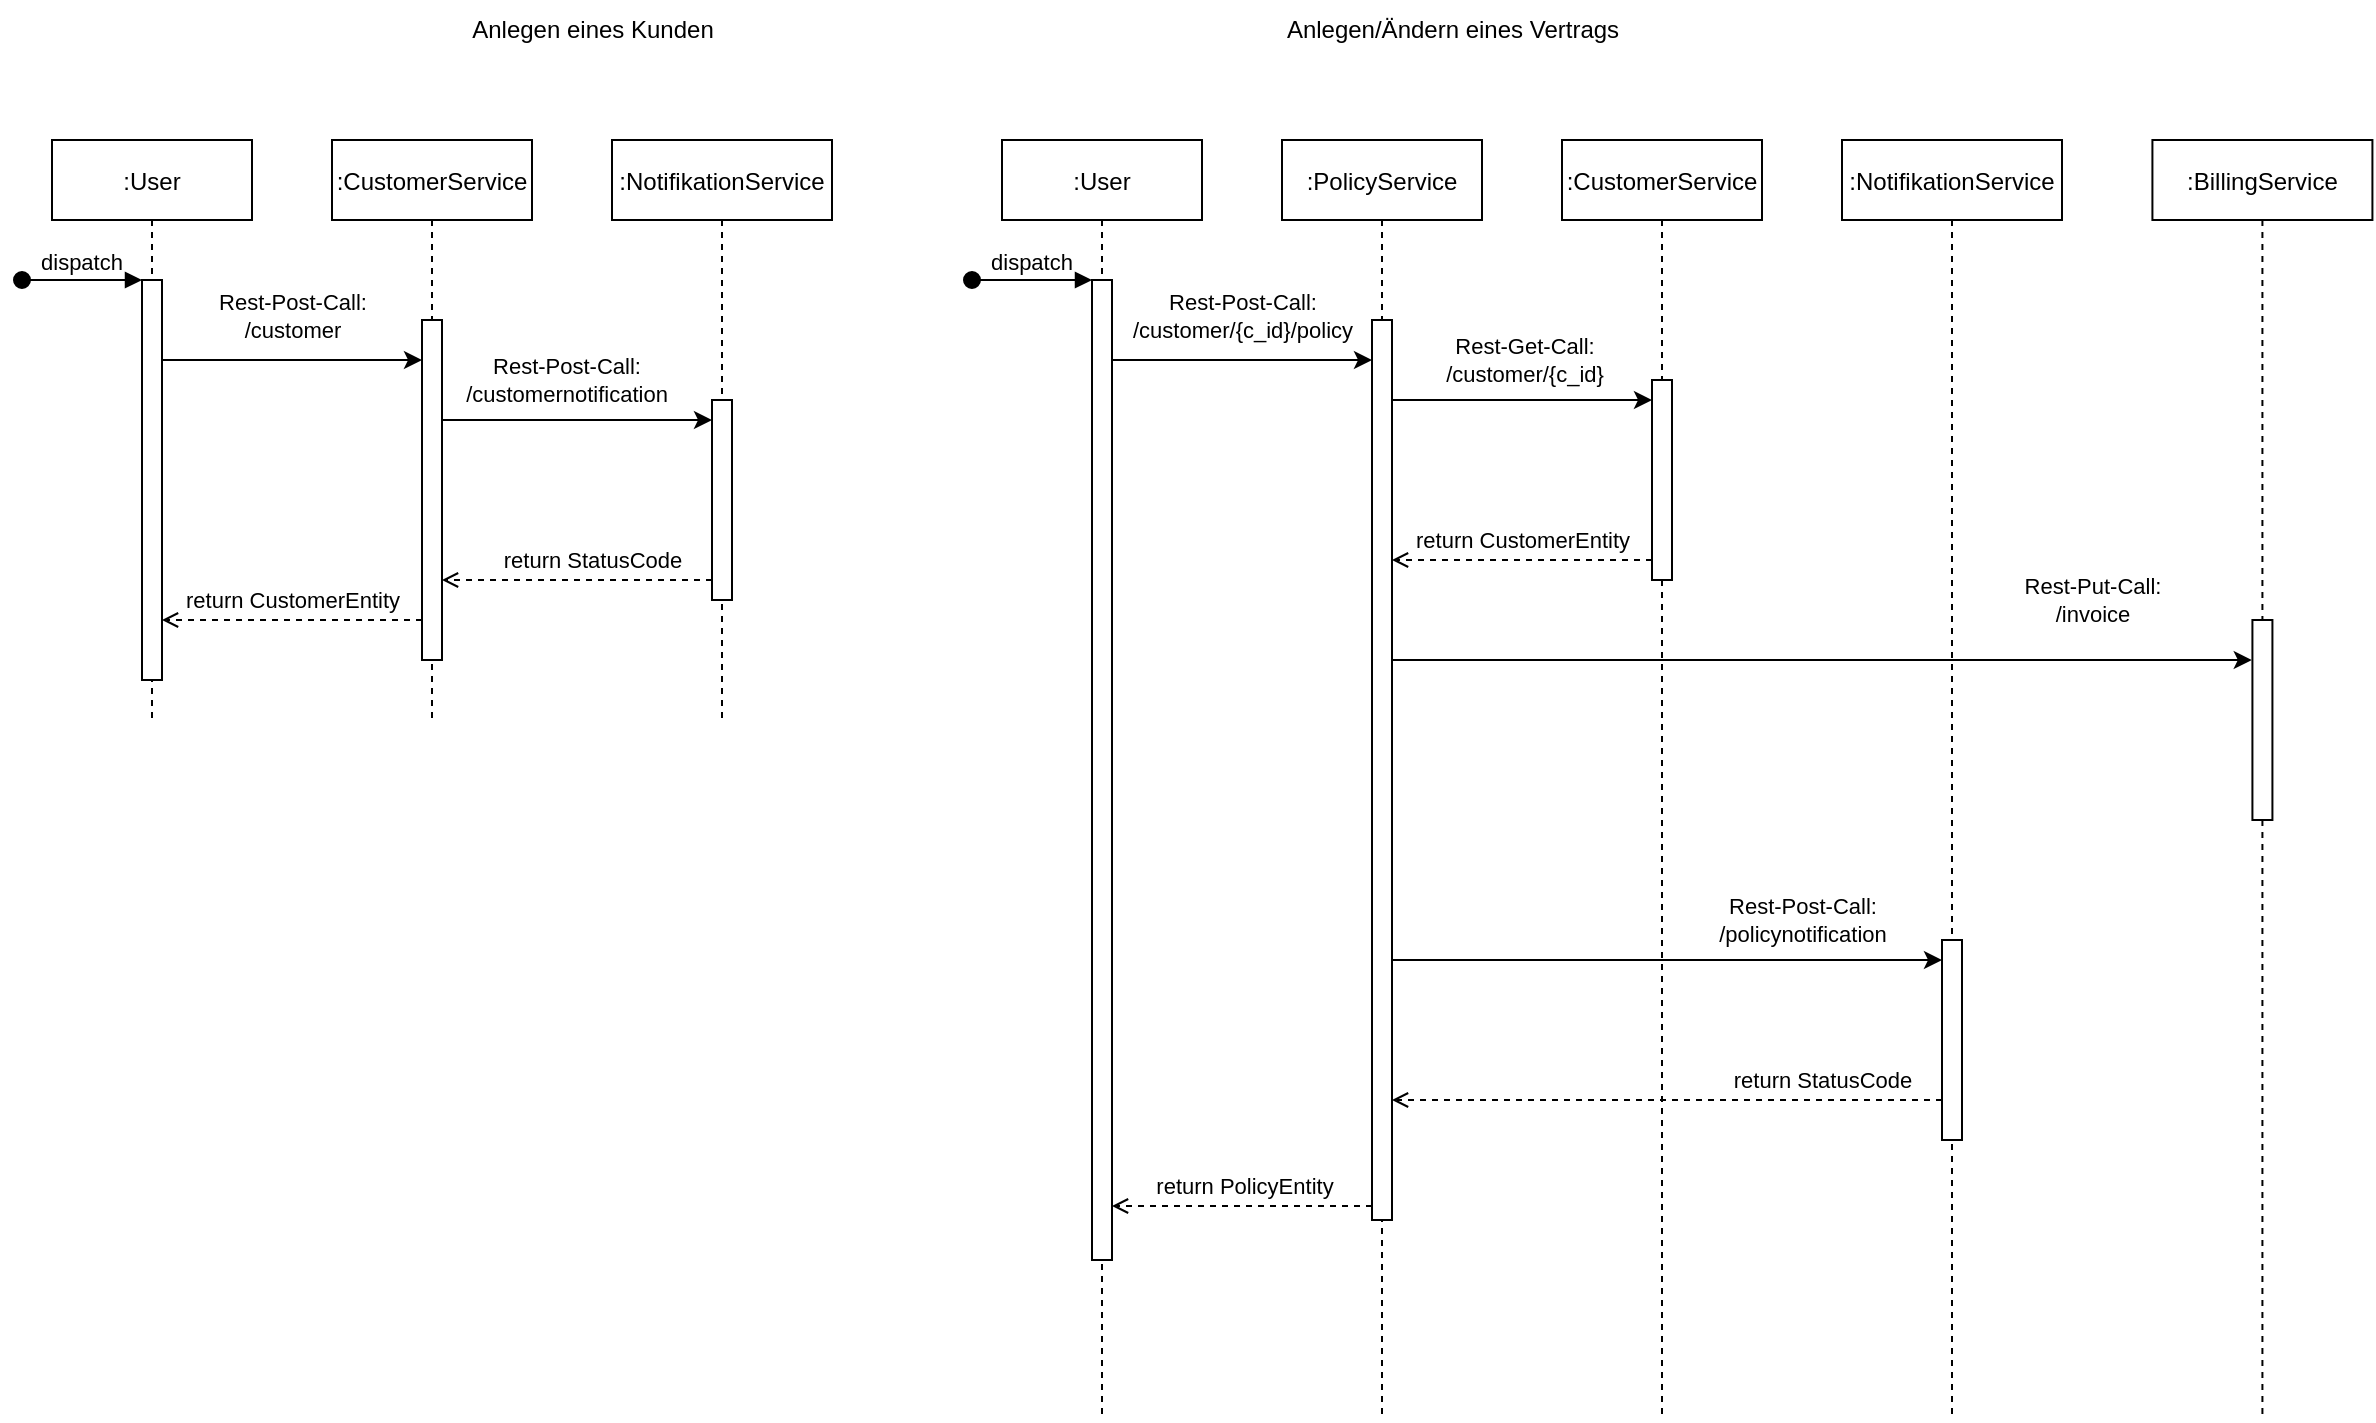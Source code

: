 <mxfile>
    <diagram id="kgpKYQtTHZ0yAKxKKP6v" name="Page-1">
        <mxGraphModel dx="1629" dy="714" grid="1" gridSize="10" guides="1" tooltips="1" connect="1" arrows="1" fold="1" page="1" pageScale="1" pageWidth="850" pageHeight="1100" math="0" shadow="0">
            <root>
                <mxCell id="0"/>
                <mxCell id="1" parent="0"/>
                <mxCell id="3nuBFxr9cyL0pnOWT2aG-1" value=":User" style="shape=umlLifeline;perimeter=lifelinePerimeter;container=1;collapsible=0;recursiveResize=0;rounded=0;shadow=0;strokeWidth=1;" parent="1" vertex="1">
                    <mxGeometry x="60" y="80" width="100" height="290" as="geometry"/>
                </mxCell>
                <mxCell id="3nuBFxr9cyL0pnOWT2aG-2" value="" style="points=[];perimeter=orthogonalPerimeter;rounded=0;shadow=0;strokeWidth=1;" parent="3nuBFxr9cyL0pnOWT2aG-1" vertex="1">
                    <mxGeometry x="45" y="70" width="10" height="200" as="geometry"/>
                </mxCell>
                <mxCell id="3nuBFxr9cyL0pnOWT2aG-3" value="dispatch" style="verticalAlign=bottom;startArrow=oval;endArrow=block;startSize=8;shadow=0;strokeWidth=1;" parent="3nuBFxr9cyL0pnOWT2aG-1" target="3nuBFxr9cyL0pnOWT2aG-2" edge="1">
                    <mxGeometry relative="1" as="geometry">
                        <mxPoint x="-15" y="70" as="sourcePoint"/>
                    </mxGeometry>
                </mxCell>
                <mxCell id="Gh8mynFa8VvWBVUGiOve-1" value=":CustomerService" style="shape=umlLifeline;perimeter=lifelinePerimeter;container=1;collapsible=0;recursiveResize=0;rounded=0;shadow=0;strokeWidth=1;" parent="1" vertex="1">
                    <mxGeometry x="200" y="80" width="100" height="290" as="geometry"/>
                </mxCell>
                <mxCell id="Gh8mynFa8VvWBVUGiOve-5" value="" style="points=[];perimeter=orthogonalPerimeter;rounded=0;shadow=0;strokeWidth=1;" parent="Gh8mynFa8VvWBVUGiOve-1" vertex="1">
                    <mxGeometry x="45" y="90" width="10" height="170" as="geometry"/>
                </mxCell>
                <mxCell id="Gh8mynFa8VvWBVUGiOve-3" value="Anlegen eines Kunden" style="text;html=1;align=center;verticalAlign=middle;resizable=0;points=[];autosize=1;strokeColor=none;fillColor=none;" parent="1" vertex="1">
                    <mxGeometry x="260" y="10" width="140" height="30" as="geometry"/>
                </mxCell>
                <mxCell id="Gh8mynFa8VvWBVUGiOve-4" value=":NotifikationService" style="shape=umlLifeline;perimeter=lifelinePerimeter;container=1;collapsible=0;recursiveResize=0;rounded=0;shadow=0;strokeWidth=1;" parent="1" vertex="1">
                    <mxGeometry x="340" y="80" width="110" height="290" as="geometry"/>
                </mxCell>
                <mxCell id="Gh8mynFa8VvWBVUGiOve-14" value="" style="points=[];perimeter=orthogonalPerimeter;rounded=0;shadow=0;strokeWidth=1;" parent="Gh8mynFa8VvWBVUGiOve-4" vertex="1">
                    <mxGeometry x="50" y="130" width="10" height="100" as="geometry"/>
                </mxCell>
                <mxCell id="Gh8mynFa8VvWBVUGiOve-6" style="edgeStyle=orthogonalEdgeStyle;rounded=0;orthogonalLoop=1;jettySize=auto;html=1;" parent="1" source="3nuBFxr9cyL0pnOWT2aG-2" target="Gh8mynFa8VvWBVUGiOve-5" edge="1">
                    <mxGeometry relative="1" as="geometry">
                        <Array as="points">
                            <mxPoint x="180" y="190"/>
                            <mxPoint x="180" y="190"/>
                        </Array>
                    </mxGeometry>
                </mxCell>
                <mxCell id="Gh8mynFa8VvWBVUGiOve-7" value="Rest-Post-Call:&lt;br&gt;/customer" style="edgeLabel;html=1;align=center;verticalAlign=middle;resizable=0;points=[];" parent="Gh8mynFa8VvWBVUGiOve-6" vertex="1" connectable="0">
                    <mxGeometry x="0.197" y="2" relative="1" as="geometry">
                        <mxPoint x="-13" y="-20" as="offset"/>
                    </mxGeometry>
                </mxCell>
                <mxCell id="Gh8mynFa8VvWBVUGiOve-10" style="edgeStyle=orthogonalEdgeStyle;rounded=0;orthogonalLoop=1;jettySize=auto;html=1;dashed=1;endArrow=open;endFill=0;" parent="1" source="Gh8mynFa8VvWBVUGiOve-5" target="3nuBFxr9cyL0pnOWT2aG-2" edge="1">
                    <mxGeometry relative="1" as="geometry">
                        <Array as="points">
                            <mxPoint x="170" y="320"/>
                            <mxPoint x="170" y="320"/>
                        </Array>
                    </mxGeometry>
                </mxCell>
                <mxCell id="Gh8mynFa8VvWBVUGiOve-42" value="return CustomerEntity" style="edgeLabel;html=1;align=center;verticalAlign=middle;resizable=0;points=[];" parent="Gh8mynFa8VvWBVUGiOve-10" vertex="1" connectable="0">
                    <mxGeometry x="0.336" y="-1" relative="1" as="geometry">
                        <mxPoint x="22" y="-9" as="offset"/>
                    </mxGeometry>
                </mxCell>
                <mxCell id="Gh8mynFa8VvWBVUGiOve-15" style="edgeStyle=orthogonalEdgeStyle;rounded=0;orthogonalLoop=1;jettySize=auto;html=1;" parent="1" target="Gh8mynFa8VvWBVUGiOve-14" edge="1">
                    <mxGeometry relative="1" as="geometry">
                        <mxPoint x="255" y="210" as="sourcePoint"/>
                        <Array as="points">
                            <mxPoint x="390" y="220"/>
                            <mxPoint x="390" y="220"/>
                        </Array>
                    </mxGeometry>
                </mxCell>
                <mxCell id="Gh8mynFa8VvWBVUGiOve-16" value="Rest-Post-Call:&lt;br style=&quot;border-color: var(--border-color);&quot;&gt;/customernotification" style="edgeLabel;html=1;align=center;verticalAlign=middle;resizable=0;points=[];" parent="Gh8mynFa8VvWBVUGiOve-15" vertex="1" connectable="0">
                    <mxGeometry x="0.409" y="1" relative="1" as="geometry">
                        <mxPoint x="-30" y="-19" as="offset"/>
                    </mxGeometry>
                </mxCell>
                <mxCell id="Gh8mynFa8VvWBVUGiOve-17" style="edgeStyle=orthogonalEdgeStyle;rounded=0;orthogonalLoop=1;jettySize=auto;html=1;dashed=1;endArrow=open;endFill=0;" parent="1" source="Gh8mynFa8VvWBVUGiOve-14" target="Gh8mynFa8VvWBVUGiOve-5" edge="1">
                    <mxGeometry relative="1" as="geometry">
                        <mxPoint x="255" y="260" as="targetPoint"/>
                        <Array as="points">
                            <mxPoint x="320" y="300"/>
                            <mxPoint x="320" y="300"/>
                        </Array>
                    </mxGeometry>
                </mxCell>
                <mxCell id="Gh8mynFa8VvWBVUGiOve-19" value="return StatusCode" style="edgeLabel;html=1;align=center;verticalAlign=middle;resizable=0;points=[];" parent="Gh8mynFa8VvWBVUGiOve-17" vertex="1" connectable="0">
                    <mxGeometry x="-0.188" relative="1" as="geometry">
                        <mxPoint x="-5" y="-10" as="offset"/>
                    </mxGeometry>
                </mxCell>
                <mxCell id="Gh8mynFa8VvWBVUGiOve-20" value=":User" style="shape=umlLifeline;perimeter=lifelinePerimeter;container=1;collapsible=0;recursiveResize=0;rounded=0;shadow=0;strokeWidth=1;" parent="1" vertex="1">
                    <mxGeometry x="535" y="80" width="100" height="640" as="geometry"/>
                </mxCell>
                <mxCell id="Gh8mynFa8VvWBVUGiOve-21" value="" style="points=[];perimeter=orthogonalPerimeter;rounded=0;shadow=0;strokeWidth=1;" parent="Gh8mynFa8VvWBVUGiOve-20" vertex="1">
                    <mxGeometry x="45" y="70" width="10" height="490" as="geometry"/>
                </mxCell>
                <mxCell id="Gh8mynFa8VvWBVUGiOve-22" value="dispatch" style="verticalAlign=bottom;startArrow=oval;endArrow=block;startSize=8;shadow=0;strokeWidth=1;" parent="Gh8mynFa8VvWBVUGiOve-20" target="Gh8mynFa8VvWBVUGiOve-21" edge="1">
                    <mxGeometry relative="1" as="geometry">
                        <mxPoint x="-15" y="70" as="sourcePoint"/>
                    </mxGeometry>
                </mxCell>
                <mxCell id="Gh8mynFa8VvWBVUGiOve-23" value=":PolicyService" style="shape=umlLifeline;perimeter=lifelinePerimeter;container=1;collapsible=0;recursiveResize=0;rounded=0;shadow=0;strokeWidth=1;" parent="1" vertex="1">
                    <mxGeometry x="675" y="80" width="100" height="640" as="geometry"/>
                </mxCell>
                <mxCell id="Gh8mynFa8VvWBVUGiOve-24" value="" style="points=[];perimeter=orthogonalPerimeter;rounded=0;shadow=0;strokeWidth=1;" parent="Gh8mynFa8VvWBVUGiOve-23" vertex="1">
                    <mxGeometry x="45" y="90" width="10" height="450" as="geometry"/>
                </mxCell>
                <mxCell id="Gh8mynFa8VvWBVUGiOve-25" value=":CustomerService" style="shape=umlLifeline;perimeter=lifelinePerimeter;container=1;collapsible=0;recursiveResize=0;rounded=0;shadow=0;strokeWidth=1;" parent="1" vertex="1">
                    <mxGeometry x="815" y="80" width="100" height="640" as="geometry"/>
                </mxCell>
                <mxCell id="Gh8mynFa8VvWBVUGiOve-26" value="" style="points=[];perimeter=orthogonalPerimeter;rounded=0;shadow=0;strokeWidth=1;" parent="Gh8mynFa8VvWBVUGiOve-25" vertex="1">
                    <mxGeometry x="45" y="120" width="10" height="100" as="geometry"/>
                </mxCell>
                <mxCell id="Gh8mynFa8VvWBVUGiOve-27" value="Anlegen/Ändern eines Vertrags" style="text;html=1;align=center;verticalAlign=middle;resizable=0;points=[];autosize=1;strokeColor=none;fillColor=none;" parent="1" vertex="1">
                    <mxGeometry x="665" y="10" width="190" height="30" as="geometry"/>
                </mxCell>
                <mxCell id="Gh8mynFa8VvWBVUGiOve-28" value=":NotifikationService" style="shape=umlLifeline;perimeter=lifelinePerimeter;container=1;collapsible=0;recursiveResize=0;rounded=0;shadow=0;strokeWidth=1;" parent="1" vertex="1">
                    <mxGeometry x="955" y="80" width="110" height="640" as="geometry"/>
                </mxCell>
                <mxCell id="Gh8mynFa8VvWBVUGiOve-29" value="" style="points=[];perimeter=orthogonalPerimeter;rounded=0;shadow=0;strokeWidth=1;" parent="Gh8mynFa8VvWBVUGiOve-28" vertex="1">
                    <mxGeometry x="50" y="400" width="10" height="100" as="geometry"/>
                </mxCell>
                <mxCell id="Gh8mynFa8VvWBVUGiOve-30" style="edgeStyle=orthogonalEdgeStyle;rounded=0;orthogonalLoop=1;jettySize=auto;html=1;" parent="1" source="Gh8mynFa8VvWBVUGiOve-21" target="Gh8mynFa8VvWBVUGiOve-24" edge="1">
                    <mxGeometry relative="1" as="geometry">
                        <Array as="points">
                            <mxPoint x="655" y="190"/>
                            <mxPoint x="655" y="190"/>
                        </Array>
                    </mxGeometry>
                </mxCell>
                <mxCell id="Gh8mynFa8VvWBVUGiOve-31" value="Rest-Post-Call:&lt;br&gt;/customer/{c_id}/policy" style="edgeLabel;html=1;align=center;verticalAlign=middle;resizable=0;points=[];" parent="Gh8mynFa8VvWBVUGiOve-30" vertex="1" connectable="0">
                    <mxGeometry x="0.197" y="2" relative="1" as="geometry">
                        <mxPoint x="-13" y="-20" as="offset"/>
                    </mxGeometry>
                </mxCell>
                <mxCell id="Gh8mynFa8VvWBVUGiOve-32" style="edgeStyle=orthogonalEdgeStyle;rounded=0;orthogonalLoop=1;jettySize=auto;html=1;dashed=1;endArrow=open;endFill=0;" parent="1" edge="1">
                    <mxGeometry relative="1" as="geometry">
                        <Array as="points">
                            <mxPoint x="645" y="613"/>
                            <mxPoint x="645" y="613"/>
                        </Array>
                        <mxPoint x="720" y="613" as="sourcePoint"/>
                        <mxPoint x="590" y="613" as="targetPoint"/>
                    </mxGeometry>
                </mxCell>
                <mxCell id="Gh8mynFa8VvWBVUGiOve-41" value="return PolicyEntity" style="edgeLabel;html=1;align=center;verticalAlign=middle;resizable=0;points=[];" parent="Gh8mynFa8VvWBVUGiOve-32" vertex="1" connectable="0">
                    <mxGeometry x="0.316" relative="1" as="geometry">
                        <mxPoint x="21" y="-10" as="offset"/>
                    </mxGeometry>
                </mxCell>
                <mxCell id="Gh8mynFa8VvWBVUGiOve-33" style="edgeStyle=orthogonalEdgeStyle;rounded=0;orthogonalLoop=1;jettySize=auto;html=1;" parent="1" source="Gh8mynFa8VvWBVUGiOve-24" target="Gh8mynFa8VvWBVUGiOve-26" edge="1">
                    <mxGeometry relative="1" as="geometry">
                        <Array as="points">
                            <mxPoint x="805" y="210"/>
                            <mxPoint x="805" y="210"/>
                        </Array>
                    </mxGeometry>
                </mxCell>
                <mxCell id="Gh8mynFa8VvWBVUGiOve-34" value="Rest-Get-Call:&lt;br style=&quot;border-color: var(--border-color);&quot;&gt;/customer/{c_id}" style="edgeLabel;html=1;align=center;verticalAlign=middle;resizable=0;points=[];" parent="Gh8mynFa8VvWBVUGiOve-33" vertex="1" connectable="0">
                    <mxGeometry x="-0.191" y="-1" relative="1" as="geometry">
                        <mxPoint x="13" y="-21" as="offset"/>
                    </mxGeometry>
                </mxCell>
                <mxCell id="Gh8mynFa8VvWBVUGiOve-35" style="edgeStyle=orthogonalEdgeStyle;rounded=0;orthogonalLoop=1;jettySize=auto;html=1;dashed=1;endArrow=open;endFill=0;" parent="1" source="Gh8mynFa8VvWBVUGiOve-26" target="Gh8mynFa8VvWBVUGiOve-24" edge="1">
                    <mxGeometry relative="1" as="geometry">
                        <Array as="points">
                            <mxPoint x="765" y="290"/>
                            <mxPoint x="765" y="290"/>
                        </Array>
                    </mxGeometry>
                </mxCell>
                <mxCell id="Gh8mynFa8VvWBVUGiOve-36" value="return CustomerEntity" style="edgeLabel;html=1;align=center;verticalAlign=middle;resizable=0;points=[];" parent="Gh8mynFa8VvWBVUGiOve-35" vertex="1" connectable="0">
                    <mxGeometry x="0.245" y="-2" relative="1" as="geometry">
                        <mxPoint x="16" y="-8" as="offset"/>
                    </mxGeometry>
                </mxCell>
                <mxCell id="Gh8mynFa8VvWBVUGiOve-37" style="edgeStyle=orthogonalEdgeStyle;rounded=0;orthogonalLoop=1;jettySize=auto;html=1;" parent="1" target="Gh8mynFa8VvWBVUGiOve-29" edge="1">
                    <mxGeometry relative="1" as="geometry">
                        <Array as="points">
                            <mxPoint x="865" y="490"/>
                            <mxPoint x="865" y="490"/>
                        </Array>
                        <mxPoint x="730" y="490" as="sourcePoint"/>
                    </mxGeometry>
                </mxCell>
                <mxCell id="Gh8mynFa8VvWBVUGiOve-38" value="Rest-Post-Call:&lt;br style=&quot;border-color: var(--border-color);&quot;&gt;/policynotification" style="edgeLabel;html=1;align=center;verticalAlign=middle;resizable=0;points=[];" parent="Gh8mynFa8VvWBVUGiOve-37" vertex="1" connectable="0">
                    <mxGeometry x="0.409" y="1" relative="1" as="geometry">
                        <mxPoint x="11" y="-19" as="offset"/>
                    </mxGeometry>
                </mxCell>
                <mxCell id="Gh8mynFa8VvWBVUGiOve-39" style="edgeStyle=orthogonalEdgeStyle;rounded=0;orthogonalLoop=1;jettySize=auto;html=1;dashed=1;endArrow=open;endFill=0;" parent="1" source="Gh8mynFa8VvWBVUGiOve-29" edge="1">
                    <mxGeometry relative="1" as="geometry">
                        <Array as="points">
                            <mxPoint x="875" y="560"/>
                            <mxPoint x="875" y="560"/>
                        </Array>
                        <mxPoint x="730" y="560" as="targetPoint"/>
                    </mxGeometry>
                </mxCell>
                <mxCell id="Gh8mynFa8VvWBVUGiOve-40" value="return StatusCode" style="edgeLabel;html=1;align=center;verticalAlign=middle;resizable=0;points=[];" parent="Gh8mynFa8VvWBVUGiOve-39" vertex="1" connectable="0">
                    <mxGeometry x="-0.188" relative="1" as="geometry">
                        <mxPoint x="51" y="-10" as="offset"/>
                    </mxGeometry>
                </mxCell>
                <mxCell id="Z-yNWKY1vbSREt5acamn-1" value=":BillingService" style="shape=umlLifeline;perimeter=lifelinePerimeter;container=1;collapsible=0;recursiveResize=0;rounded=0;shadow=0;strokeWidth=1;" parent="1" vertex="1">
                    <mxGeometry x="1110.21" y="80" width="110" height="640" as="geometry"/>
                </mxCell>
                <mxCell id="Z-yNWKY1vbSREt5acamn-2" value="" style="points=[];perimeter=orthogonalPerimeter;rounded=0;shadow=0;strokeWidth=1;" parent="Z-yNWKY1vbSREt5acamn-1" vertex="1">
                    <mxGeometry x="50" y="240" width="10" height="100" as="geometry"/>
                </mxCell>
                <mxCell id="Z-yNWKY1vbSREt5acamn-5" style="edgeStyle=orthogonalEdgeStyle;rounded=0;orthogonalLoop=1;jettySize=auto;html=1;entryX=-0.032;entryY=0.174;entryDx=0;entryDy=0;entryPerimeter=0;" parent="1" edge="1">
                    <mxGeometry relative="1" as="geometry">
                        <mxPoint x="730" y="339.999" as="sourcePoint"/>
                        <mxPoint x="1159.89" y="340.02" as="targetPoint"/>
                        <Array as="points">
                            <mxPoint x="945" y="339.62"/>
                        </Array>
                    </mxGeometry>
                </mxCell>
                <mxCell id="Z-yNWKY1vbSREt5acamn-6" value="Rest-Put-Call:&lt;br&gt;/invoice" style="edgeLabel;html=1;align=center;verticalAlign=middle;resizable=0;points=[];" parent="Z-yNWKY1vbSREt5acamn-5" vertex="1" connectable="0">
                    <mxGeometry x="0.646" y="2" relative="1" as="geometry">
                        <mxPoint x="-4" y="-28" as="offset"/>
                    </mxGeometry>
                </mxCell>
            </root>
        </mxGraphModel>
    </diagram>
</mxfile>